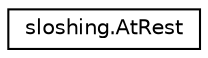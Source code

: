 digraph "Graphical Class Hierarchy"
{
 // LATEX_PDF_SIZE
  edge [fontname="Helvetica",fontsize="10",labelfontname="Helvetica",labelfontsize="10"];
  node [fontname="Helvetica",fontsize="10",shape=record];
  rankdir="LR";
  Node0 [label="sloshing.AtRest",height=0.2,width=0.4,color="black", fillcolor="white", style="filled",URL="$de/dd9/classsloshing_1_1AtRest.html",tooltip=" "];
}
